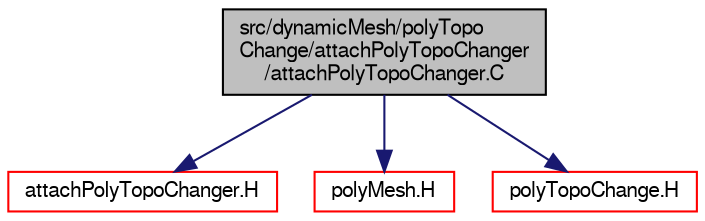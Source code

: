 digraph "src/dynamicMesh/polyTopoChange/attachPolyTopoChanger/attachPolyTopoChanger.C"
{
  bgcolor="transparent";
  edge [fontname="FreeSans",fontsize="10",labelfontname="FreeSans",labelfontsize="10"];
  node [fontname="FreeSans",fontsize="10",shape=record];
  Node0 [label="src/dynamicMesh/polyTopo\lChange/attachPolyTopoChanger\l/attachPolyTopoChanger.C",height=0.2,width=0.4,color="black", fillcolor="grey75", style="filled", fontcolor="black"];
  Node0 -> Node1 [color="midnightblue",fontsize="10",style="solid",fontname="FreeSans"];
  Node1 [label="attachPolyTopoChanger.H",height=0.2,width=0.4,color="red",URL="$a00677.html"];
  Node0 -> Node164 [color="midnightblue",fontsize="10",style="solid",fontname="FreeSans"];
  Node164 [label="polyMesh.H",height=0.2,width=0.4,color="red",URL="$a11630.html"];
  Node0 -> Node224 [color="midnightblue",fontsize="10",style="solid",fontname="FreeSans"];
  Node224 [label="polyTopoChange.H",height=0.2,width=0.4,color="red",URL="$a00755.html"];
}
